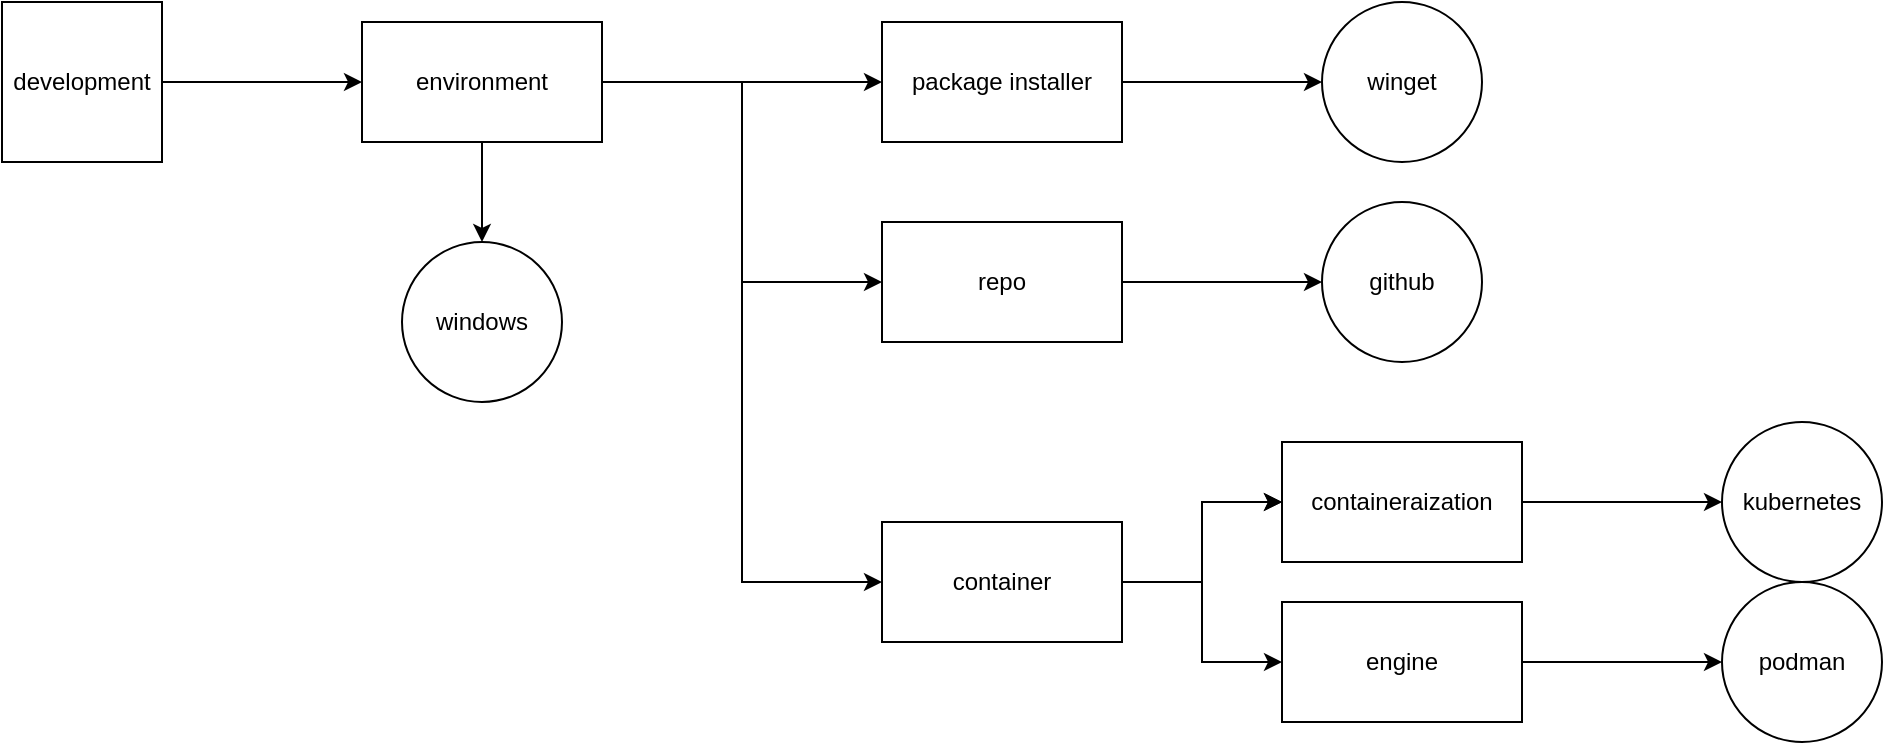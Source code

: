 <mxfile version="26.2.2">
  <diagram id="prtHgNgQTEPvFCAcTncT" name="local">
    <mxGraphModel dx="2746" dy="825" grid="1" gridSize="10" guides="1" tooltips="1" connect="1" arrows="1" fold="1" page="1" pageScale="1" pageWidth="827" pageHeight="1169" math="0" shadow="0">
      <root>
        <mxCell id="0" />
        <mxCell id="1" parent="0" />
        <mxCell id="p6iOCYHopSIPHLdYRjGl-6" value="" style="edgeStyle=orthogonalEdgeStyle;rounded=0;orthogonalLoop=1;jettySize=auto;html=1;entryX=0;entryY=0.5;entryDx=0;entryDy=0;exitX=1;exitY=0.5;exitDx=0;exitDy=0;" parent="1" source="njOhQVhkf8JhHc-eTtmd-3" target="p6iOCYHopSIPHLdYRjGl-5" edge="1">
          <mxGeometry relative="1" as="geometry" />
        </mxCell>
        <mxCell id="jlLrRMGJc4NqMnwg3wgu-6" style="edgeStyle=orthogonalEdgeStyle;rounded=0;orthogonalLoop=1;jettySize=auto;html=1;entryX=0;entryY=0.5;entryDx=0;entryDy=0;exitX=1;exitY=0.5;exitDx=0;exitDy=0;" parent="1" source="njOhQVhkf8JhHc-eTtmd-3" target="jlLrRMGJc4NqMnwg3wgu-3" edge="1">
          <mxGeometry relative="1" as="geometry" />
        </mxCell>
        <mxCell id="-wd6-qunjO-P7zkIwWBv-2" style="edgeStyle=orthogonalEdgeStyle;rounded=0;orthogonalLoop=1;jettySize=auto;html=1;exitX=1;exitY=0.5;exitDx=0;exitDy=0;entryX=0;entryY=0.5;entryDx=0;entryDy=0;" parent="1" source="njOhQVhkf8JhHc-eTtmd-3" target="-wd6-qunjO-P7zkIwWBv-1" edge="1">
          <mxGeometry relative="1" as="geometry" />
        </mxCell>
        <mxCell id="njOhQVhkf8JhHc-eTtmd-4" value="" style="edgeStyle=orthogonalEdgeStyle;rounded=0;orthogonalLoop=1;jettySize=auto;html=1;" parent="1" source="p6iOCYHopSIPHLdYRjGl-4" target="njOhQVhkf8JhHc-eTtmd-3" edge="1">
          <mxGeometry relative="1" as="geometry" />
        </mxCell>
        <mxCell id="p6iOCYHopSIPHLdYRjGl-4" value="development" style="whiteSpace=wrap;html=1;aspect=fixed;" parent="1" vertex="1">
          <mxGeometry x="-1030" y="30" width="80" height="80" as="geometry" />
        </mxCell>
        <mxCell id="p6iOCYHopSIPHLdYRjGl-8" value="" style="edgeStyle=orthogonalEdgeStyle;rounded=0;orthogonalLoop=1;jettySize=auto;html=1;" parent="1" source="p6iOCYHopSIPHLdYRjGl-5" target="p6iOCYHopSIPHLdYRjGl-7" edge="1">
          <mxGeometry relative="1" as="geometry" />
        </mxCell>
        <mxCell id="p6iOCYHopSIPHLdYRjGl-5" value="package installer" style="whiteSpace=wrap;html=1;" parent="1" vertex="1">
          <mxGeometry x="-590" y="40" width="120" height="60" as="geometry" />
        </mxCell>
        <UserObject label="winget" link="https://learn.microsoft.com/en-us/windows/package-manager/winget/" linkTarget="_blank" id="p6iOCYHopSIPHLdYRjGl-7">
          <mxCell style="ellipse;whiteSpace=wrap;html=1;" parent="1" vertex="1">
            <mxGeometry x="-370" y="30" width="80" height="80" as="geometry" />
          </mxCell>
        </UserObject>
        <mxCell id="jlLrRMGJc4NqMnwg3wgu-5" style="edgeStyle=orthogonalEdgeStyle;rounded=0;orthogonalLoop=1;jettySize=auto;html=1;entryX=0;entryY=0.5;entryDx=0;entryDy=0;" parent="1" source="jlLrRMGJc4NqMnwg3wgu-3" target="jlLrRMGJc4NqMnwg3wgu-4" edge="1">
          <mxGeometry relative="1" as="geometry" />
        </mxCell>
        <mxCell id="jlLrRMGJc4NqMnwg3wgu-3" value="repo" style="rounded=0;whiteSpace=wrap;html=1;" parent="1" vertex="1">
          <mxGeometry x="-590" y="140" width="120" height="60" as="geometry" />
        </mxCell>
        <UserObject label="github" link="https://github.com/D-VARAM" linkTarget="_blank" id="jlLrRMGJc4NqMnwg3wgu-4">
          <mxCell style="ellipse;whiteSpace=wrap;html=1;" parent="1" vertex="1">
            <mxGeometry x="-370" y="130" width="80" height="80" as="geometry" />
          </mxCell>
        </UserObject>
        <mxCell id="C6JbD9S9d7IvQX7V5vnS-2" value="" style="edgeStyle=orthogonalEdgeStyle;rounded=0;orthogonalLoop=1;jettySize=auto;html=1;" edge="1" parent="1" source="-wd6-qunjO-P7zkIwWBv-1" target="C6JbD9S9d7IvQX7V5vnS-1">
          <mxGeometry relative="1" as="geometry" />
        </mxCell>
        <mxCell id="C6JbD9S9d7IvQX7V5vnS-5" value="" style="edgeStyle=orthogonalEdgeStyle;rounded=0;orthogonalLoop=1;jettySize=auto;html=1;" edge="1" parent="1" source="-wd6-qunjO-P7zkIwWBv-1" target="C6JbD9S9d7IvQX7V5vnS-1">
          <mxGeometry relative="1" as="geometry" />
        </mxCell>
        <mxCell id="C6JbD9S9d7IvQX7V5vnS-7" style="edgeStyle=orthogonalEdgeStyle;rounded=0;orthogonalLoop=1;jettySize=auto;html=1;entryX=0;entryY=0.5;entryDx=0;entryDy=0;" edge="1" parent="1" source="-wd6-qunjO-P7zkIwWBv-1" target="C6JbD9S9d7IvQX7V5vnS-6">
          <mxGeometry relative="1" as="geometry" />
        </mxCell>
        <mxCell id="-wd6-qunjO-P7zkIwWBv-1" value="container" style="rounded=0;whiteSpace=wrap;html=1;" parent="1" vertex="1">
          <mxGeometry x="-590" y="290" width="120" height="60" as="geometry" />
        </mxCell>
        <mxCell id="-wd6-qunjO-P7zkIwWBv-4" value="kubernetes" style="ellipse;whiteSpace=wrap;html=1;rounded=0;" parent="1" vertex="1">
          <mxGeometry x="-170" y="240" width="80" height="80" as="geometry" />
        </mxCell>
        <mxCell id="njOhQVhkf8JhHc-eTtmd-6" value="" style="edgeStyle=orthogonalEdgeStyle;rounded=0;orthogonalLoop=1;jettySize=auto;html=1;" parent="1" source="njOhQVhkf8JhHc-eTtmd-3" target="njOhQVhkf8JhHc-eTtmd-5" edge="1">
          <mxGeometry relative="1" as="geometry" />
        </mxCell>
        <mxCell id="njOhQVhkf8JhHc-eTtmd-5" value="windows" style="ellipse;whiteSpace=wrap;html=1;" parent="1" vertex="1">
          <mxGeometry x="-830" y="150" width="80" height="80" as="geometry" />
        </mxCell>
        <mxCell id="njOhQVhkf8JhHc-eTtmd-3" value="environment" style="whiteSpace=wrap;html=1;" parent="1" vertex="1">
          <mxGeometry x="-850" y="40" width="120" height="60" as="geometry" />
        </mxCell>
        <mxCell id="C6JbD9S9d7IvQX7V5vnS-3" style="edgeStyle=orthogonalEdgeStyle;rounded=0;orthogonalLoop=1;jettySize=auto;html=1;" edge="1" parent="1" source="C6JbD9S9d7IvQX7V5vnS-1" target="-wd6-qunjO-P7zkIwWBv-4">
          <mxGeometry relative="1" as="geometry" />
        </mxCell>
        <mxCell id="C6JbD9S9d7IvQX7V5vnS-1" value="containeraization" style="whiteSpace=wrap;html=1;rounded=0;" vertex="1" parent="1">
          <mxGeometry x="-390" y="250" width="120" height="60" as="geometry" />
        </mxCell>
        <mxCell id="C6JbD9S9d7IvQX7V5vnS-9" value="" style="edgeStyle=orthogonalEdgeStyle;rounded=0;orthogonalLoop=1;jettySize=auto;html=1;" edge="1" parent="1" source="C6JbD9S9d7IvQX7V5vnS-6" target="C6JbD9S9d7IvQX7V5vnS-8">
          <mxGeometry relative="1" as="geometry" />
        </mxCell>
        <mxCell id="C6JbD9S9d7IvQX7V5vnS-6" value="engine" style="whiteSpace=wrap;html=1;rounded=0;" vertex="1" parent="1">
          <mxGeometry x="-390" y="330" width="120" height="60" as="geometry" />
        </mxCell>
        <mxCell id="C6JbD9S9d7IvQX7V5vnS-8" value="podman" style="ellipse;whiteSpace=wrap;html=1;rounded=0;" vertex="1" parent="1">
          <mxGeometry x="-170" y="320" width="80" height="80" as="geometry" />
        </mxCell>
      </root>
    </mxGraphModel>
  </diagram>
</mxfile>
